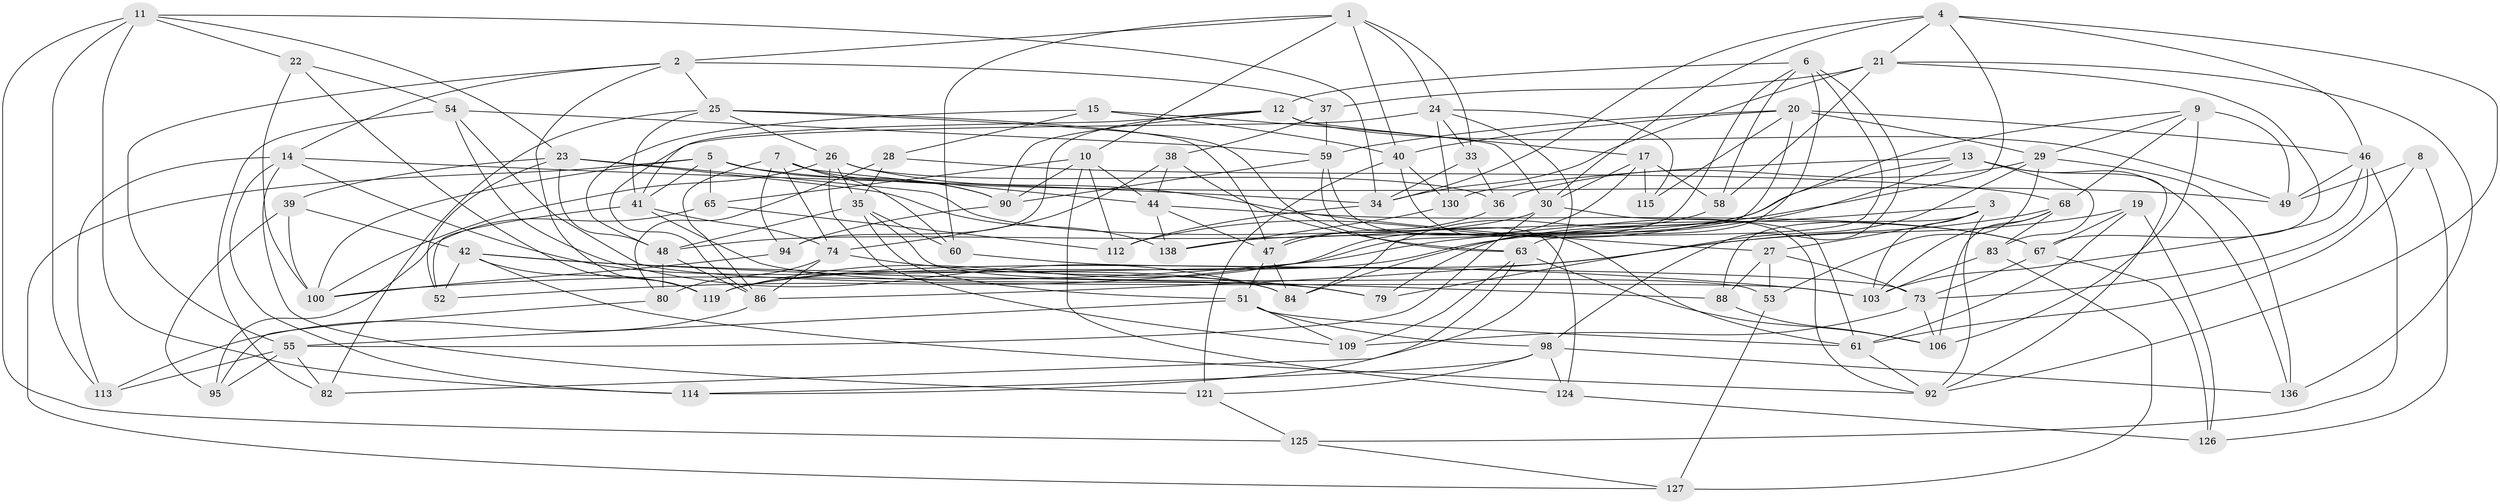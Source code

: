 // original degree distribution, {4: 1.0}
// Generated by graph-tools (version 1.1) at 2025/42/03/06/25 10:42:21]
// undirected, 87 vertices, 221 edges
graph export_dot {
graph [start="1"]
  node [color=gray90,style=filled];
  1 [super="+135"];
  2 [super="+139"];
  3 [super="+96"];
  4 [super="+122"];
  5 [super="+43"];
  6 [super="+18"];
  7 [super="+70"];
  8;
  9 [super="+105"];
  10 [super="+16"];
  11 [super="+32"];
  12 [super="+50"];
  13 [super="+101"];
  14 [super="+69"];
  15;
  17 [super="+31"];
  19;
  20 [super="+72"];
  21 [super="+45"];
  22;
  23 [super="+116"];
  24 [super="+57"];
  25 [super="+56"];
  26 [super="+104"];
  27 [super="+132"];
  28;
  29 [super="+120"];
  30 [super="+77"];
  33;
  34 [super="+131"];
  35 [super="+81"];
  36;
  37;
  38;
  39;
  40 [super="+62"];
  41 [super="+89"];
  42 [super="+64"];
  44 [super="+71"];
  46 [super="+85"];
  47 [super="+129"];
  48 [super="+66"];
  49 [super="+78"];
  51 [super="+111"];
  52;
  53;
  54 [super="+117"];
  55 [super="+118"];
  58;
  59 [super="+137"];
  60;
  61 [super="+76"];
  63 [super="+102"];
  65;
  67 [super="+87"];
  68 [super="+93"];
  73 [super="+99"];
  74 [super="+75"];
  79;
  80;
  82;
  83;
  84 [super="+97"];
  86 [super="+91"];
  88;
  90 [super="+108"];
  92 [super="+133"];
  94;
  95;
  98 [super="+128"];
  100 [super="+134"];
  103 [super="+110"];
  106 [super="+107"];
  109;
  112;
  113;
  114;
  115;
  119 [super="+123"];
  121;
  124;
  125;
  126;
  127;
  130;
  136;
  138;
  1 -- 33;
  1 -- 60;
  1 -- 10;
  1 -- 24;
  1 -- 2;
  1 -- 40;
  2 -- 55;
  2 -- 119;
  2 -- 25;
  2 -- 37;
  2 -- 14;
  3 -- 103;
  3 -- 92;
  3 -- 88;
  3 -- 27 [weight=2];
  3 -- 119;
  4 -- 84;
  4 -- 46;
  4 -- 30;
  4 -- 34;
  4 -- 21;
  4 -- 92;
  5 -- 127;
  5 -- 49;
  5 -- 90;
  5 -- 65;
  5 -- 41;
  5 -- 100;
  6 -- 12;
  6 -- 63;
  6 -- 58;
  6 -- 47;
  6 -- 79;
  6 -- 98;
  7 -- 60;
  7 -- 94;
  7 -- 90;
  7 -- 86;
  7 -- 44;
  7 -- 74;
  8 -- 126;
  8 -- 49 [weight=2];
  8 -- 61;
  9 -- 68;
  9 -- 106 [weight=2];
  9 -- 138;
  9 -- 29;
  9 -- 49;
  10 -- 124;
  10 -- 90;
  10 -- 112;
  10 -- 65;
  10 -- 44;
  11 -- 125;
  11 -- 114;
  11 -- 113;
  11 -- 22;
  11 -- 23;
  11 -- 34;
  12 -- 94;
  12 -- 41;
  12 -- 17;
  12 -- 49;
  12 -- 90;
  13 -- 83;
  13 -- 136;
  13 -- 130;
  13 -- 112;
  13 -- 100;
  13 -- 92;
  14 -- 113;
  14 -- 84;
  14 -- 121;
  14 -- 34;
  14 -- 114;
  15 -- 30;
  15 -- 48;
  15 -- 28;
  15 -- 40;
  17 -- 115 [weight=2];
  17 -- 58;
  17 -- 119;
  17 -- 30;
  19 -- 126;
  19 -- 119;
  19 -- 61;
  19 -- 67;
  20 -- 59;
  20 -- 40;
  20 -- 115;
  20 -- 29;
  20 -- 52;
  20 -- 46;
  21 -- 58;
  21 -- 67;
  21 -- 136;
  21 -- 37;
  21 -- 34;
  22 -- 100;
  22 -- 119;
  22 -- 54;
  23 -- 39;
  23 -- 48;
  23 -- 52;
  23 -- 138;
  23 -- 67;
  24 -- 86;
  24 -- 33;
  24 -- 130;
  24 -- 115;
  24 -- 82;
  25 -- 82;
  25 -- 47;
  25 -- 26;
  25 -- 41;
  25 -- 63;
  26 -- 36;
  26 -- 109;
  26 -- 100;
  26 -- 27;
  26 -- 35;
  27 -- 88;
  27 -- 73;
  27 -- 53;
  28 -- 68;
  28 -- 80;
  28 -- 35;
  29 -- 136;
  29 -- 79;
  29 -- 36;
  29 -- 53;
  30 -- 61;
  30 -- 48;
  30 -- 55;
  33 -- 36;
  33 -- 34;
  34 -- 112;
  35 -- 51;
  35 -- 60;
  35 -- 53;
  35 -- 48;
  36 -- 47;
  37 -- 38;
  37 -- 59;
  38 -- 74;
  38 -- 44;
  38 -- 63;
  39 -- 95;
  39 -- 100;
  39 -- 42;
  40 -- 130;
  40 -- 61;
  40 -- 121;
  41 -- 79;
  41 -- 52;
  41 -- 74;
  42 -- 103;
  42 -- 52;
  42 -- 88;
  42 -- 92;
  42 -- 119;
  44 -- 138;
  44 -- 47;
  44 -- 67;
  46 -- 49;
  46 -- 73;
  46 -- 125;
  46 -- 103;
  47 -- 84;
  47 -- 51;
  48 -- 80;
  48 -- 86;
  51 -- 109;
  51 -- 61;
  51 -- 98;
  51 -- 55;
  53 -- 127;
  54 -- 82;
  54 -- 103;
  54 -- 59;
  54 -- 84 [weight=2];
  55 -- 95;
  55 -- 113;
  55 -- 82;
  58 -- 84;
  59 -- 124;
  59 -- 90;
  59 -- 92;
  60 -- 73;
  61 -- 92;
  63 -- 114;
  63 -- 106;
  63 -- 109;
  65 -- 112;
  65 -- 95;
  67 -- 73;
  67 -- 126;
  68 -- 83;
  68 -- 86;
  68 -- 103;
  68 -- 106;
  73 -- 109;
  73 -- 106;
  74 -- 79;
  74 -- 86;
  74 -- 80;
  80 -- 95;
  83 -- 127;
  83 -- 103;
  86 -- 113;
  88 -- 106;
  90 -- 94;
  94 -- 100;
  98 -- 124;
  98 -- 136;
  98 -- 121;
  98 -- 114;
  121 -- 125;
  124 -- 126;
  125 -- 127;
  130 -- 138;
}
